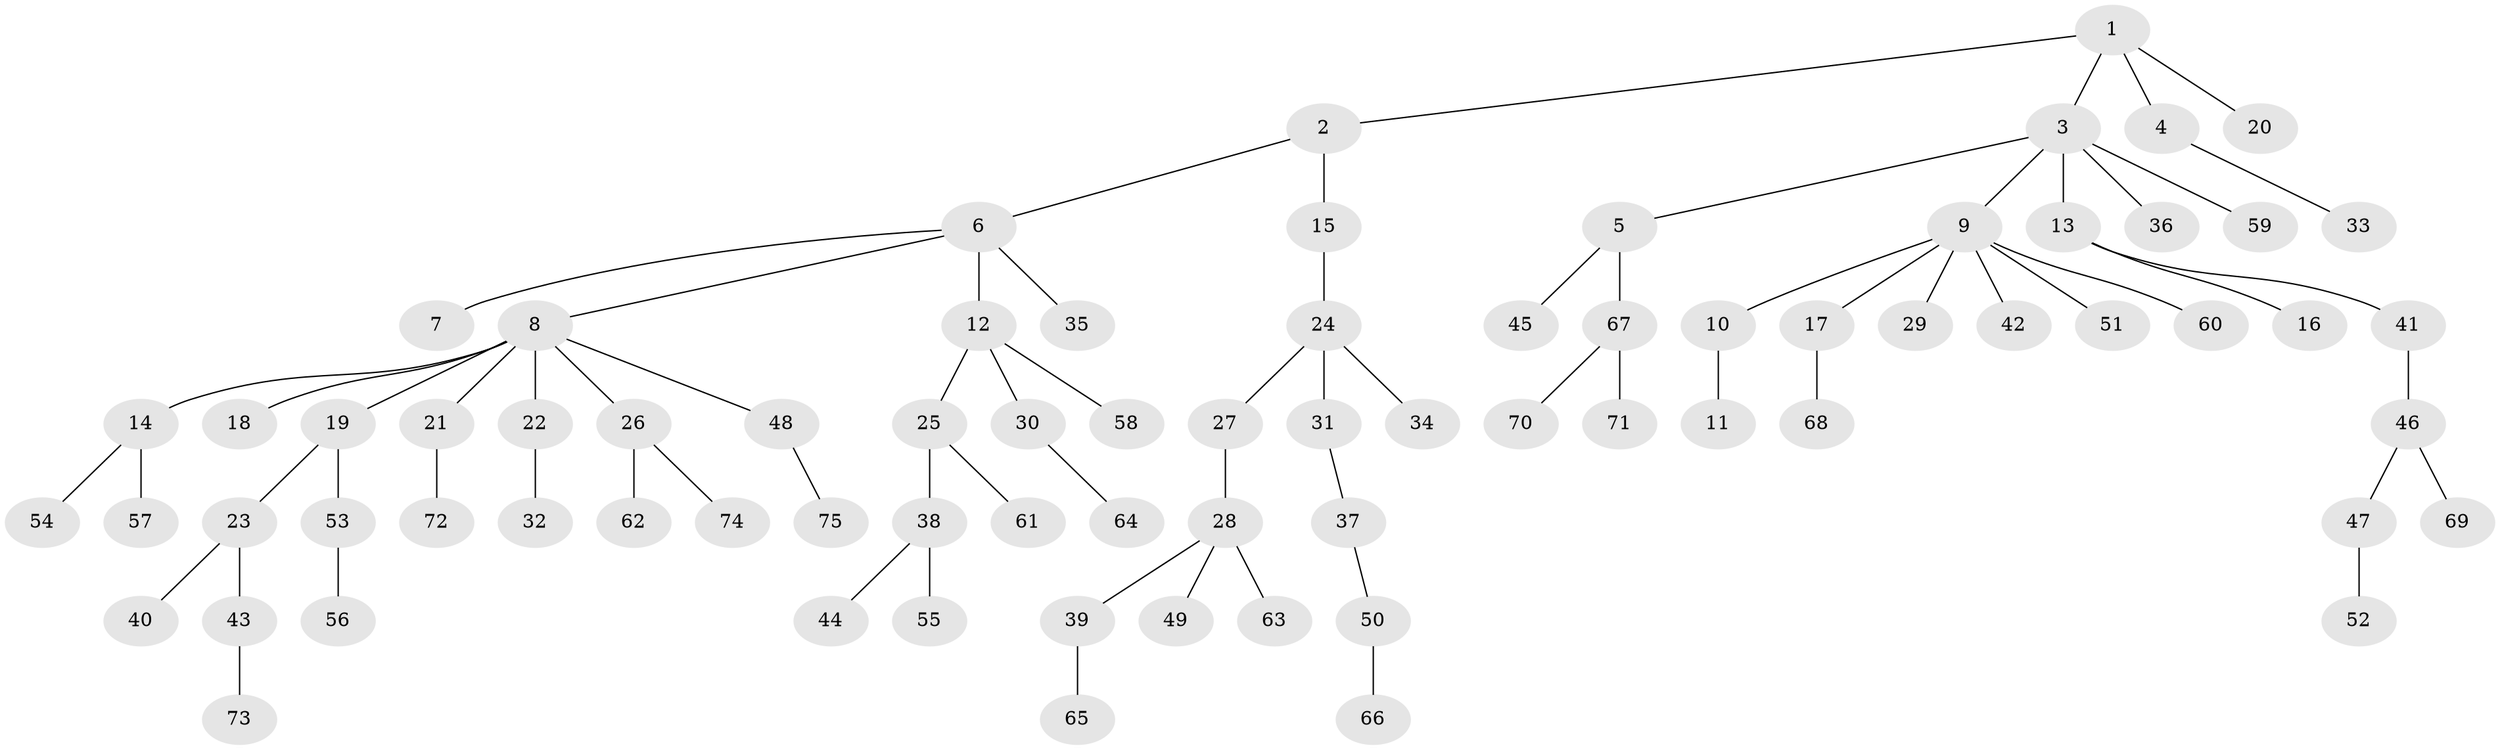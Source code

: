 // coarse degree distribution, {5: 0.04081632653061224, 7: 0.04081632653061224, 1: 0.6122448979591837, 4: 0.02040816326530612, 9: 0.02040816326530612, 2: 0.20408163265306123, 3: 0.061224489795918366}
// Generated by graph-tools (version 1.1) at 2025/52/02/27/25 19:52:10]
// undirected, 75 vertices, 74 edges
graph export_dot {
graph [start="1"]
  node [color=gray90,style=filled];
  1;
  2;
  3;
  4;
  5;
  6;
  7;
  8;
  9;
  10;
  11;
  12;
  13;
  14;
  15;
  16;
  17;
  18;
  19;
  20;
  21;
  22;
  23;
  24;
  25;
  26;
  27;
  28;
  29;
  30;
  31;
  32;
  33;
  34;
  35;
  36;
  37;
  38;
  39;
  40;
  41;
  42;
  43;
  44;
  45;
  46;
  47;
  48;
  49;
  50;
  51;
  52;
  53;
  54;
  55;
  56;
  57;
  58;
  59;
  60;
  61;
  62;
  63;
  64;
  65;
  66;
  67;
  68;
  69;
  70;
  71;
  72;
  73;
  74;
  75;
  1 -- 2;
  1 -- 3;
  1 -- 4;
  1 -- 20;
  2 -- 6;
  2 -- 15;
  3 -- 5;
  3 -- 9;
  3 -- 13;
  3 -- 36;
  3 -- 59;
  4 -- 33;
  5 -- 45;
  5 -- 67;
  6 -- 7;
  6 -- 8;
  6 -- 12;
  6 -- 35;
  8 -- 14;
  8 -- 18;
  8 -- 19;
  8 -- 21;
  8 -- 22;
  8 -- 26;
  8 -- 48;
  9 -- 10;
  9 -- 17;
  9 -- 29;
  9 -- 42;
  9 -- 51;
  9 -- 60;
  10 -- 11;
  12 -- 25;
  12 -- 30;
  12 -- 58;
  13 -- 16;
  13 -- 41;
  14 -- 54;
  14 -- 57;
  15 -- 24;
  17 -- 68;
  19 -- 23;
  19 -- 53;
  21 -- 72;
  22 -- 32;
  23 -- 40;
  23 -- 43;
  24 -- 27;
  24 -- 31;
  24 -- 34;
  25 -- 38;
  25 -- 61;
  26 -- 62;
  26 -- 74;
  27 -- 28;
  28 -- 39;
  28 -- 49;
  28 -- 63;
  30 -- 64;
  31 -- 37;
  37 -- 50;
  38 -- 44;
  38 -- 55;
  39 -- 65;
  41 -- 46;
  43 -- 73;
  46 -- 47;
  46 -- 69;
  47 -- 52;
  48 -- 75;
  50 -- 66;
  53 -- 56;
  67 -- 70;
  67 -- 71;
}
